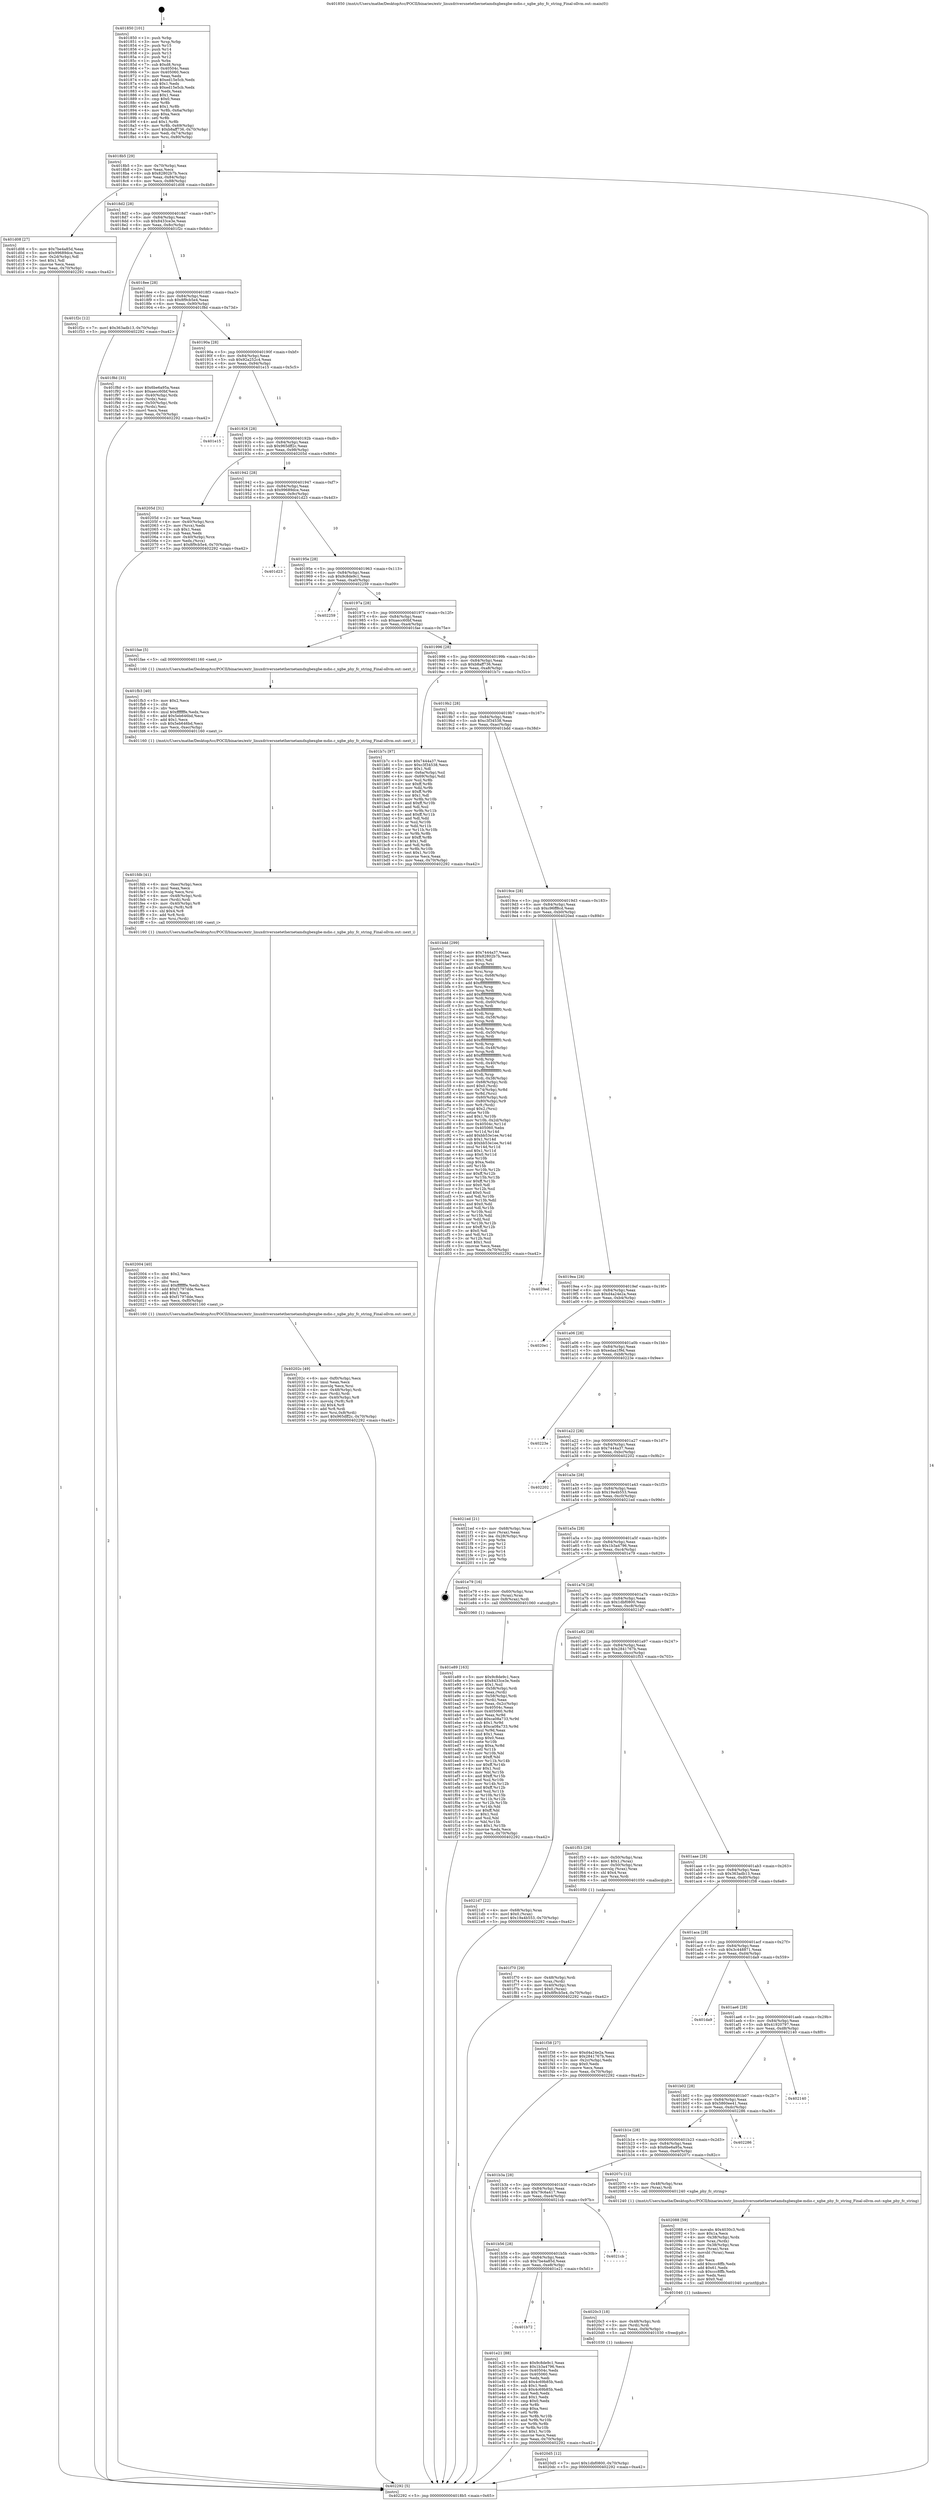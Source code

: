 digraph "0x401850" {
  label = "0x401850 (/mnt/c/Users/mathe/Desktop/tcc/POCII/binaries/extr_linuxdriversnetethernetamdxgbexgbe-mdio.c_xgbe_phy_fc_string_Final-ollvm.out::main(0))"
  labelloc = "t"
  node[shape=record]

  Entry [label="",width=0.3,height=0.3,shape=circle,fillcolor=black,style=filled]
  "0x4018b5" [label="{
     0x4018b5 [29]\l
     | [instrs]\l
     &nbsp;&nbsp;0x4018b5 \<+3\>: mov -0x70(%rbp),%eax\l
     &nbsp;&nbsp;0x4018b8 \<+2\>: mov %eax,%ecx\l
     &nbsp;&nbsp;0x4018ba \<+6\>: sub $0x82802b7b,%ecx\l
     &nbsp;&nbsp;0x4018c0 \<+6\>: mov %eax,-0x84(%rbp)\l
     &nbsp;&nbsp;0x4018c6 \<+6\>: mov %ecx,-0x88(%rbp)\l
     &nbsp;&nbsp;0x4018cc \<+6\>: je 0000000000401d08 \<main+0x4b8\>\l
  }"]
  "0x401d08" [label="{
     0x401d08 [27]\l
     | [instrs]\l
     &nbsp;&nbsp;0x401d08 \<+5\>: mov $0x7be4a85d,%eax\l
     &nbsp;&nbsp;0x401d0d \<+5\>: mov $0x99689dce,%ecx\l
     &nbsp;&nbsp;0x401d12 \<+3\>: mov -0x2d(%rbp),%dl\l
     &nbsp;&nbsp;0x401d15 \<+3\>: test $0x1,%dl\l
     &nbsp;&nbsp;0x401d18 \<+3\>: cmovne %ecx,%eax\l
     &nbsp;&nbsp;0x401d1b \<+3\>: mov %eax,-0x70(%rbp)\l
     &nbsp;&nbsp;0x401d1e \<+5\>: jmp 0000000000402292 \<main+0xa42\>\l
  }"]
  "0x4018d2" [label="{
     0x4018d2 [28]\l
     | [instrs]\l
     &nbsp;&nbsp;0x4018d2 \<+5\>: jmp 00000000004018d7 \<main+0x87\>\l
     &nbsp;&nbsp;0x4018d7 \<+6\>: mov -0x84(%rbp),%eax\l
     &nbsp;&nbsp;0x4018dd \<+5\>: sub $0x8433ce3e,%eax\l
     &nbsp;&nbsp;0x4018e2 \<+6\>: mov %eax,-0x8c(%rbp)\l
     &nbsp;&nbsp;0x4018e8 \<+6\>: je 0000000000401f2c \<main+0x6dc\>\l
  }"]
  Exit [label="",width=0.3,height=0.3,shape=circle,fillcolor=black,style=filled,peripheries=2]
  "0x401f2c" [label="{
     0x401f2c [12]\l
     | [instrs]\l
     &nbsp;&nbsp;0x401f2c \<+7\>: movl $0x363adb13,-0x70(%rbp)\l
     &nbsp;&nbsp;0x401f33 \<+5\>: jmp 0000000000402292 \<main+0xa42\>\l
  }"]
  "0x4018ee" [label="{
     0x4018ee [28]\l
     | [instrs]\l
     &nbsp;&nbsp;0x4018ee \<+5\>: jmp 00000000004018f3 \<main+0xa3\>\l
     &nbsp;&nbsp;0x4018f3 \<+6\>: mov -0x84(%rbp),%eax\l
     &nbsp;&nbsp;0x4018f9 \<+5\>: sub $0x8f9cb5e4,%eax\l
     &nbsp;&nbsp;0x4018fe \<+6\>: mov %eax,-0x90(%rbp)\l
     &nbsp;&nbsp;0x401904 \<+6\>: je 0000000000401f8d \<main+0x73d\>\l
  }"]
  "0x4020d5" [label="{
     0x4020d5 [12]\l
     | [instrs]\l
     &nbsp;&nbsp;0x4020d5 \<+7\>: movl $0x1dbf0800,-0x70(%rbp)\l
     &nbsp;&nbsp;0x4020dc \<+5\>: jmp 0000000000402292 \<main+0xa42\>\l
  }"]
  "0x401f8d" [label="{
     0x401f8d [33]\l
     | [instrs]\l
     &nbsp;&nbsp;0x401f8d \<+5\>: mov $0x6be6a95a,%eax\l
     &nbsp;&nbsp;0x401f92 \<+5\>: mov $0xaecc60bf,%ecx\l
     &nbsp;&nbsp;0x401f97 \<+4\>: mov -0x40(%rbp),%rdx\l
     &nbsp;&nbsp;0x401f9b \<+2\>: mov (%rdx),%esi\l
     &nbsp;&nbsp;0x401f9d \<+4\>: mov -0x50(%rbp),%rdx\l
     &nbsp;&nbsp;0x401fa1 \<+2\>: cmp (%rdx),%esi\l
     &nbsp;&nbsp;0x401fa3 \<+3\>: cmovl %ecx,%eax\l
     &nbsp;&nbsp;0x401fa6 \<+3\>: mov %eax,-0x70(%rbp)\l
     &nbsp;&nbsp;0x401fa9 \<+5\>: jmp 0000000000402292 \<main+0xa42\>\l
  }"]
  "0x40190a" [label="{
     0x40190a [28]\l
     | [instrs]\l
     &nbsp;&nbsp;0x40190a \<+5\>: jmp 000000000040190f \<main+0xbf\>\l
     &nbsp;&nbsp;0x40190f \<+6\>: mov -0x84(%rbp),%eax\l
     &nbsp;&nbsp;0x401915 \<+5\>: sub $0x92a252c4,%eax\l
     &nbsp;&nbsp;0x40191a \<+6\>: mov %eax,-0x94(%rbp)\l
     &nbsp;&nbsp;0x401920 \<+6\>: je 0000000000401e15 \<main+0x5c5\>\l
  }"]
  "0x4020c3" [label="{
     0x4020c3 [18]\l
     | [instrs]\l
     &nbsp;&nbsp;0x4020c3 \<+4\>: mov -0x48(%rbp),%rdi\l
     &nbsp;&nbsp;0x4020c7 \<+3\>: mov (%rdi),%rdi\l
     &nbsp;&nbsp;0x4020ca \<+6\>: mov %eax,-0xf4(%rbp)\l
     &nbsp;&nbsp;0x4020d0 \<+5\>: call 0000000000401030 \<free@plt\>\l
     | [calls]\l
     &nbsp;&nbsp;0x401030 \{1\} (unknown)\l
  }"]
  "0x401e15" [label="{
     0x401e15\l
  }", style=dashed]
  "0x401926" [label="{
     0x401926 [28]\l
     | [instrs]\l
     &nbsp;&nbsp;0x401926 \<+5\>: jmp 000000000040192b \<main+0xdb\>\l
     &nbsp;&nbsp;0x40192b \<+6\>: mov -0x84(%rbp),%eax\l
     &nbsp;&nbsp;0x401931 \<+5\>: sub $0x965dff2c,%eax\l
     &nbsp;&nbsp;0x401936 \<+6\>: mov %eax,-0x98(%rbp)\l
     &nbsp;&nbsp;0x40193c \<+6\>: je 000000000040205d \<main+0x80d\>\l
  }"]
  "0x402088" [label="{
     0x402088 [59]\l
     | [instrs]\l
     &nbsp;&nbsp;0x402088 \<+10\>: movabs $0x4030c3,%rdi\l
     &nbsp;&nbsp;0x402092 \<+5\>: mov $0x1a,%ecx\l
     &nbsp;&nbsp;0x402097 \<+4\>: mov -0x38(%rbp),%rdx\l
     &nbsp;&nbsp;0x40209b \<+3\>: mov %rax,(%rdx)\l
     &nbsp;&nbsp;0x40209e \<+4\>: mov -0x38(%rbp),%rax\l
     &nbsp;&nbsp;0x4020a2 \<+3\>: mov (%rax),%rax\l
     &nbsp;&nbsp;0x4020a5 \<+3\>: movsbl (%rax),%eax\l
     &nbsp;&nbsp;0x4020a8 \<+1\>: cltd\l
     &nbsp;&nbsp;0x4020a9 \<+2\>: idiv %ecx\l
     &nbsp;&nbsp;0x4020ab \<+6\>: add $0xccc8ffb,%edx\l
     &nbsp;&nbsp;0x4020b1 \<+3\>: add $0x61,%edx\l
     &nbsp;&nbsp;0x4020b4 \<+6\>: sub $0xccc8ffb,%edx\l
     &nbsp;&nbsp;0x4020ba \<+2\>: mov %edx,%esi\l
     &nbsp;&nbsp;0x4020bc \<+2\>: mov $0x0,%al\l
     &nbsp;&nbsp;0x4020be \<+5\>: call 0000000000401040 \<printf@plt\>\l
     | [calls]\l
     &nbsp;&nbsp;0x401040 \{1\} (unknown)\l
  }"]
  "0x40205d" [label="{
     0x40205d [31]\l
     | [instrs]\l
     &nbsp;&nbsp;0x40205d \<+2\>: xor %eax,%eax\l
     &nbsp;&nbsp;0x40205f \<+4\>: mov -0x40(%rbp),%rcx\l
     &nbsp;&nbsp;0x402063 \<+2\>: mov (%rcx),%edx\l
     &nbsp;&nbsp;0x402065 \<+3\>: sub $0x1,%eax\l
     &nbsp;&nbsp;0x402068 \<+2\>: sub %eax,%edx\l
     &nbsp;&nbsp;0x40206a \<+4\>: mov -0x40(%rbp),%rcx\l
     &nbsp;&nbsp;0x40206e \<+2\>: mov %edx,(%rcx)\l
     &nbsp;&nbsp;0x402070 \<+7\>: movl $0x8f9cb5e4,-0x70(%rbp)\l
     &nbsp;&nbsp;0x402077 \<+5\>: jmp 0000000000402292 \<main+0xa42\>\l
  }"]
  "0x401942" [label="{
     0x401942 [28]\l
     | [instrs]\l
     &nbsp;&nbsp;0x401942 \<+5\>: jmp 0000000000401947 \<main+0xf7\>\l
     &nbsp;&nbsp;0x401947 \<+6\>: mov -0x84(%rbp),%eax\l
     &nbsp;&nbsp;0x40194d \<+5\>: sub $0x99689dce,%eax\l
     &nbsp;&nbsp;0x401952 \<+6\>: mov %eax,-0x9c(%rbp)\l
     &nbsp;&nbsp;0x401958 \<+6\>: je 0000000000401d23 \<main+0x4d3\>\l
  }"]
  "0x40202c" [label="{
     0x40202c [49]\l
     | [instrs]\l
     &nbsp;&nbsp;0x40202c \<+6\>: mov -0xf0(%rbp),%ecx\l
     &nbsp;&nbsp;0x402032 \<+3\>: imul %eax,%ecx\l
     &nbsp;&nbsp;0x402035 \<+3\>: movslq %ecx,%rsi\l
     &nbsp;&nbsp;0x402038 \<+4\>: mov -0x48(%rbp),%rdi\l
     &nbsp;&nbsp;0x40203c \<+3\>: mov (%rdi),%rdi\l
     &nbsp;&nbsp;0x40203f \<+4\>: mov -0x40(%rbp),%r8\l
     &nbsp;&nbsp;0x402043 \<+3\>: movslq (%r8),%r8\l
     &nbsp;&nbsp;0x402046 \<+4\>: shl $0x4,%r8\l
     &nbsp;&nbsp;0x40204a \<+3\>: add %r8,%rdi\l
     &nbsp;&nbsp;0x40204d \<+4\>: mov %rsi,0x8(%rdi)\l
     &nbsp;&nbsp;0x402051 \<+7\>: movl $0x965dff2c,-0x70(%rbp)\l
     &nbsp;&nbsp;0x402058 \<+5\>: jmp 0000000000402292 \<main+0xa42\>\l
  }"]
  "0x401d23" [label="{
     0x401d23\l
  }", style=dashed]
  "0x40195e" [label="{
     0x40195e [28]\l
     | [instrs]\l
     &nbsp;&nbsp;0x40195e \<+5\>: jmp 0000000000401963 \<main+0x113\>\l
     &nbsp;&nbsp;0x401963 \<+6\>: mov -0x84(%rbp),%eax\l
     &nbsp;&nbsp;0x401969 \<+5\>: sub $0x9c8de9c1,%eax\l
     &nbsp;&nbsp;0x40196e \<+6\>: mov %eax,-0xa0(%rbp)\l
     &nbsp;&nbsp;0x401974 \<+6\>: je 0000000000402259 \<main+0xa09\>\l
  }"]
  "0x402004" [label="{
     0x402004 [40]\l
     | [instrs]\l
     &nbsp;&nbsp;0x402004 \<+5\>: mov $0x2,%ecx\l
     &nbsp;&nbsp;0x402009 \<+1\>: cltd\l
     &nbsp;&nbsp;0x40200a \<+2\>: idiv %ecx\l
     &nbsp;&nbsp;0x40200c \<+6\>: imul $0xfffffffe,%edx,%ecx\l
     &nbsp;&nbsp;0x402012 \<+6\>: add $0xf1797dde,%ecx\l
     &nbsp;&nbsp;0x402018 \<+3\>: add $0x1,%ecx\l
     &nbsp;&nbsp;0x40201b \<+6\>: sub $0xf1797dde,%ecx\l
     &nbsp;&nbsp;0x402021 \<+6\>: mov %ecx,-0xf0(%rbp)\l
     &nbsp;&nbsp;0x402027 \<+5\>: call 0000000000401160 \<next_i\>\l
     | [calls]\l
     &nbsp;&nbsp;0x401160 \{1\} (/mnt/c/Users/mathe/Desktop/tcc/POCII/binaries/extr_linuxdriversnetethernetamdxgbexgbe-mdio.c_xgbe_phy_fc_string_Final-ollvm.out::next_i)\l
  }"]
  "0x402259" [label="{
     0x402259\l
  }", style=dashed]
  "0x40197a" [label="{
     0x40197a [28]\l
     | [instrs]\l
     &nbsp;&nbsp;0x40197a \<+5\>: jmp 000000000040197f \<main+0x12f\>\l
     &nbsp;&nbsp;0x40197f \<+6\>: mov -0x84(%rbp),%eax\l
     &nbsp;&nbsp;0x401985 \<+5\>: sub $0xaecc60bf,%eax\l
     &nbsp;&nbsp;0x40198a \<+6\>: mov %eax,-0xa4(%rbp)\l
     &nbsp;&nbsp;0x401990 \<+6\>: je 0000000000401fae \<main+0x75e\>\l
  }"]
  "0x401fdb" [label="{
     0x401fdb [41]\l
     | [instrs]\l
     &nbsp;&nbsp;0x401fdb \<+6\>: mov -0xec(%rbp),%ecx\l
     &nbsp;&nbsp;0x401fe1 \<+3\>: imul %eax,%ecx\l
     &nbsp;&nbsp;0x401fe4 \<+3\>: movslq %ecx,%rsi\l
     &nbsp;&nbsp;0x401fe7 \<+4\>: mov -0x48(%rbp),%rdi\l
     &nbsp;&nbsp;0x401feb \<+3\>: mov (%rdi),%rdi\l
     &nbsp;&nbsp;0x401fee \<+4\>: mov -0x40(%rbp),%r8\l
     &nbsp;&nbsp;0x401ff2 \<+3\>: movslq (%r8),%r8\l
     &nbsp;&nbsp;0x401ff5 \<+4\>: shl $0x4,%r8\l
     &nbsp;&nbsp;0x401ff9 \<+3\>: add %r8,%rdi\l
     &nbsp;&nbsp;0x401ffc \<+3\>: mov %rsi,(%rdi)\l
     &nbsp;&nbsp;0x401fff \<+5\>: call 0000000000401160 \<next_i\>\l
     | [calls]\l
     &nbsp;&nbsp;0x401160 \{1\} (/mnt/c/Users/mathe/Desktop/tcc/POCII/binaries/extr_linuxdriversnetethernetamdxgbexgbe-mdio.c_xgbe_phy_fc_string_Final-ollvm.out::next_i)\l
  }"]
  "0x401fae" [label="{
     0x401fae [5]\l
     | [instrs]\l
     &nbsp;&nbsp;0x401fae \<+5\>: call 0000000000401160 \<next_i\>\l
     | [calls]\l
     &nbsp;&nbsp;0x401160 \{1\} (/mnt/c/Users/mathe/Desktop/tcc/POCII/binaries/extr_linuxdriversnetethernetamdxgbexgbe-mdio.c_xgbe_phy_fc_string_Final-ollvm.out::next_i)\l
  }"]
  "0x401996" [label="{
     0x401996 [28]\l
     | [instrs]\l
     &nbsp;&nbsp;0x401996 \<+5\>: jmp 000000000040199b \<main+0x14b\>\l
     &nbsp;&nbsp;0x40199b \<+6\>: mov -0x84(%rbp),%eax\l
     &nbsp;&nbsp;0x4019a1 \<+5\>: sub $0xb8aff736,%eax\l
     &nbsp;&nbsp;0x4019a6 \<+6\>: mov %eax,-0xa8(%rbp)\l
     &nbsp;&nbsp;0x4019ac \<+6\>: je 0000000000401b7c \<main+0x32c\>\l
  }"]
  "0x401fb3" [label="{
     0x401fb3 [40]\l
     | [instrs]\l
     &nbsp;&nbsp;0x401fb3 \<+5\>: mov $0x2,%ecx\l
     &nbsp;&nbsp;0x401fb8 \<+1\>: cltd\l
     &nbsp;&nbsp;0x401fb9 \<+2\>: idiv %ecx\l
     &nbsp;&nbsp;0x401fbb \<+6\>: imul $0xfffffffe,%edx,%ecx\l
     &nbsp;&nbsp;0x401fc1 \<+6\>: add $0x5eb646bd,%ecx\l
     &nbsp;&nbsp;0x401fc7 \<+3\>: add $0x1,%ecx\l
     &nbsp;&nbsp;0x401fca \<+6\>: sub $0x5eb646bd,%ecx\l
     &nbsp;&nbsp;0x401fd0 \<+6\>: mov %ecx,-0xec(%rbp)\l
     &nbsp;&nbsp;0x401fd6 \<+5\>: call 0000000000401160 \<next_i\>\l
     | [calls]\l
     &nbsp;&nbsp;0x401160 \{1\} (/mnt/c/Users/mathe/Desktop/tcc/POCII/binaries/extr_linuxdriversnetethernetamdxgbexgbe-mdio.c_xgbe_phy_fc_string_Final-ollvm.out::next_i)\l
  }"]
  "0x401b7c" [label="{
     0x401b7c [97]\l
     | [instrs]\l
     &nbsp;&nbsp;0x401b7c \<+5\>: mov $0x7444a37,%eax\l
     &nbsp;&nbsp;0x401b81 \<+5\>: mov $0xc3f34538,%ecx\l
     &nbsp;&nbsp;0x401b86 \<+2\>: mov $0x1,%dl\l
     &nbsp;&nbsp;0x401b88 \<+4\>: mov -0x6a(%rbp),%sil\l
     &nbsp;&nbsp;0x401b8c \<+4\>: mov -0x69(%rbp),%dil\l
     &nbsp;&nbsp;0x401b90 \<+3\>: mov %sil,%r8b\l
     &nbsp;&nbsp;0x401b93 \<+4\>: xor $0xff,%r8b\l
     &nbsp;&nbsp;0x401b97 \<+3\>: mov %dil,%r9b\l
     &nbsp;&nbsp;0x401b9a \<+4\>: xor $0xff,%r9b\l
     &nbsp;&nbsp;0x401b9e \<+3\>: xor $0x1,%dl\l
     &nbsp;&nbsp;0x401ba1 \<+3\>: mov %r8b,%r10b\l
     &nbsp;&nbsp;0x401ba4 \<+4\>: and $0xff,%r10b\l
     &nbsp;&nbsp;0x401ba8 \<+3\>: and %dl,%sil\l
     &nbsp;&nbsp;0x401bab \<+3\>: mov %r9b,%r11b\l
     &nbsp;&nbsp;0x401bae \<+4\>: and $0xff,%r11b\l
     &nbsp;&nbsp;0x401bb2 \<+3\>: and %dl,%dil\l
     &nbsp;&nbsp;0x401bb5 \<+3\>: or %sil,%r10b\l
     &nbsp;&nbsp;0x401bb8 \<+3\>: or %dil,%r11b\l
     &nbsp;&nbsp;0x401bbb \<+3\>: xor %r11b,%r10b\l
     &nbsp;&nbsp;0x401bbe \<+3\>: or %r9b,%r8b\l
     &nbsp;&nbsp;0x401bc1 \<+4\>: xor $0xff,%r8b\l
     &nbsp;&nbsp;0x401bc5 \<+3\>: or $0x1,%dl\l
     &nbsp;&nbsp;0x401bc8 \<+3\>: and %dl,%r8b\l
     &nbsp;&nbsp;0x401bcb \<+3\>: or %r8b,%r10b\l
     &nbsp;&nbsp;0x401bce \<+4\>: test $0x1,%r10b\l
     &nbsp;&nbsp;0x401bd2 \<+3\>: cmovne %ecx,%eax\l
     &nbsp;&nbsp;0x401bd5 \<+3\>: mov %eax,-0x70(%rbp)\l
     &nbsp;&nbsp;0x401bd8 \<+5\>: jmp 0000000000402292 \<main+0xa42\>\l
  }"]
  "0x4019b2" [label="{
     0x4019b2 [28]\l
     | [instrs]\l
     &nbsp;&nbsp;0x4019b2 \<+5\>: jmp 00000000004019b7 \<main+0x167\>\l
     &nbsp;&nbsp;0x4019b7 \<+6\>: mov -0x84(%rbp),%eax\l
     &nbsp;&nbsp;0x4019bd \<+5\>: sub $0xc3f34538,%eax\l
     &nbsp;&nbsp;0x4019c2 \<+6\>: mov %eax,-0xac(%rbp)\l
     &nbsp;&nbsp;0x4019c8 \<+6\>: je 0000000000401bdd \<main+0x38d\>\l
  }"]
  "0x402292" [label="{
     0x402292 [5]\l
     | [instrs]\l
     &nbsp;&nbsp;0x402292 \<+5\>: jmp 00000000004018b5 \<main+0x65\>\l
  }"]
  "0x401850" [label="{
     0x401850 [101]\l
     | [instrs]\l
     &nbsp;&nbsp;0x401850 \<+1\>: push %rbp\l
     &nbsp;&nbsp;0x401851 \<+3\>: mov %rsp,%rbp\l
     &nbsp;&nbsp;0x401854 \<+2\>: push %r15\l
     &nbsp;&nbsp;0x401856 \<+2\>: push %r14\l
     &nbsp;&nbsp;0x401858 \<+2\>: push %r13\l
     &nbsp;&nbsp;0x40185a \<+2\>: push %r12\l
     &nbsp;&nbsp;0x40185c \<+1\>: push %rbx\l
     &nbsp;&nbsp;0x40185d \<+7\>: sub $0xd8,%rsp\l
     &nbsp;&nbsp;0x401864 \<+7\>: mov 0x40504c,%eax\l
     &nbsp;&nbsp;0x40186b \<+7\>: mov 0x405060,%ecx\l
     &nbsp;&nbsp;0x401872 \<+2\>: mov %eax,%edx\l
     &nbsp;&nbsp;0x401874 \<+6\>: add $0xed15e5cb,%edx\l
     &nbsp;&nbsp;0x40187a \<+3\>: sub $0x1,%edx\l
     &nbsp;&nbsp;0x40187d \<+6\>: sub $0xed15e5cb,%edx\l
     &nbsp;&nbsp;0x401883 \<+3\>: imul %edx,%eax\l
     &nbsp;&nbsp;0x401886 \<+3\>: and $0x1,%eax\l
     &nbsp;&nbsp;0x401889 \<+3\>: cmp $0x0,%eax\l
     &nbsp;&nbsp;0x40188c \<+4\>: sete %r8b\l
     &nbsp;&nbsp;0x401890 \<+4\>: and $0x1,%r8b\l
     &nbsp;&nbsp;0x401894 \<+4\>: mov %r8b,-0x6a(%rbp)\l
     &nbsp;&nbsp;0x401898 \<+3\>: cmp $0xa,%ecx\l
     &nbsp;&nbsp;0x40189b \<+4\>: setl %r8b\l
     &nbsp;&nbsp;0x40189f \<+4\>: and $0x1,%r8b\l
     &nbsp;&nbsp;0x4018a3 \<+4\>: mov %r8b,-0x69(%rbp)\l
     &nbsp;&nbsp;0x4018a7 \<+7\>: movl $0xb8aff736,-0x70(%rbp)\l
     &nbsp;&nbsp;0x4018ae \<+3\>: mov %edi,-0x74(%rbp)\l
     &nbsp;&nbsp;0x4018b1 \<+4\>: mov %rsi,-0x80(%rbp)\l
  }"]
  "0x401f70" [label="{
     0x401f70 [29]\l
     | [instrs]\l
     &nbsp;&nbsp;0x401f70 \<+4\>: mov -0x48(%rbp),%rdi\l
     &nbsp;&nbsp;0x401f74 \<+3\>: mov %rax,(%rdi)\l
     &nbsp;&nbsp;0x401f77 \<+4\>: mov -0x40(%rbp),%rax\l
     &nbsp;&nbsp;0x401f7b \<+6\>: movl $0x0,(%rax)\l
     &nbsp;&nbsp;0x401f81 \<+7\>: movl $0x8f9cb5e4,-0x70(%rbp)\l
     &nbsp;&nbsp;0x401f88 \<+5\>: jmp 0000000000402292 \<main+0xa42\>\l
  }"]
  "0x401bdd" [label="{
     0x401bdd [299]\l
     | [instrs]\l
     &nbsp;&nbsp;0x401bdd \<+5\>: mov $0x7444a37,%eax\l
     &nbsp;&nbsp;0x401be2 \<+5\>: mov $0x82802b7b,%ecx\l
     &nbsp;&nbsp;0x401be7 \<+2\>: mov $0x1,%dl\l
     &nbsp;&nbsp;0x401be9 \<+3\>: mov %rsp,%rsi\l
     &nbsp;&nbsp;0x401bec \<+4\>: add $0xfffffffffffffff0,%rsi\l
     &nbsp;&nbsp;0x401bf0 \<+3\>: mov %rsi,%rsp\l
     &nbsp;&nbsp;0x401bf3 \<+4\>: mov %rsi,-0x68(%rbp)\l
     &nbsp;&nbsp;0x401bf7 \<+3\>: mov %rsp,%rsi\l
     &nbsp;&nbsp;0x401bfa \<+4\>: add $0xfffffffffffffff0,%rsi\l
     &nbsp;&nbsp;0x401bfe \<+3\>: mov %rsi,%rsp\l
     &nbsp;&nbsp;0x401c01 \<+3\>: mov %rsp,%rdi\l
     &nbsp;&nbsp;0x401c04 \<+4\>: add $0xfffffffffffffff0,%rdi\l
     &nbsp;&nbsp;0x401c08 \<+3\>: mov %rdi,%rsp\l
     &nbsp;&nbsp;0x401c0b \<+4\>: mov %rdi,-0x60(%rbp)\l
     &nbsp;&nbsp;0x401c0f \<+3\>: mov %rsp,%rdi\l
     &nbsp;&nbsp;0x401c12 \<+4\>: add $0xfffffffffffffff0,%rdi\l
     &nbsp;&nbsp;0x401c16 \<+3\>: mov %rdi,%rsp\l
     &nbsp;&nbsp;0x401c19 \<+4\>: mov %rdi,-0x58(%rbp)\l
     &nbsp;&nbsp;0x401c1d \<+3\>: mov %rsp,%rdi\l
     &nbsp;&nbsp;0x401c20 \<+4\>: add $0xfffffffffffffff0,%rdi\l
     &nbsp;&nbsp;0x401c24 \<+3\>: mov %rdi,%rsp\l
     &nbsp;&nbsp;0x401c27 \<+4\>: mov %rdi,-0x50(%rbp)\l
     &nbsp;&nbsp;0x401c2b \<+3\>: mov %rsp,%rdi\l
     &nbsp;&nbsp;0x401c2e \<+4\>: add $0xfffffffffffffff0,%rdi\l
     &nbsp;&nbsp;0x401c32 \<+3\>: mov %rdi,%rsp\l
     &nbsp;&nbsp;0x401c35 \<+4\>: mov %rdi,-0x48(%rbp)\l
     &nbsp;&nbsp;0x401c39 \<+3\>: mov %rsp,%rdi\l
     &nbsp;&nbsp;0x401c3c \<+4\>: add $0xfffffffffffffff0,%rdi\l
     &nbsp;&nbsp;0x401c40 \<+3\>: mov %rdi,%rsp\l
     &nbsp;&nbsp;0x401c43 \<+4\>: mov %rdi,-0x40(%rbp)\l
     &nbsp;&nbsp;0x401c47 \<+3\>: mov %rsp,%rdi\l
     &nbsp;&nbsp;0x401c4a \<+4\>: add $0xfffffffffffffff0,%rdi\l
     &nbsp;&nbsp;0x401c4e \<+3\>: mov %rdi,%rsp\l
     &nbsp;&nbsp;0x401c51 \<+4\>: mov %rdi,-0x38(%rbp)\l
     &nbsp;&nbsp;0x401c55 \<+4\>: mov -0x68(%rbp),%rdi\l
     &nbsp;&nbsp;0x401c59 \<+6\>: movl $0x0,(%rdi)\l
     &nbsp;&nbsp;0x401c5f \<+4\>: mov -0x74(%rbp),%r8d\l
     &nbsp;&nbsp;0x401c63 \<+3\>: mov %r8d,(%rsi)\l
     &nbsp;&nbsp;0x401c66 \<+4\>: mov -0x60(%rbp),%rdi\l
     &nbsp;&nbsp;0x401c6a \<+4\>: mov -0x80(%rbp),%r9\l
     &nbsp;&nbsp;0x401c6e \<+3\>: mov %r9,(%rdi)\l
     &nbsp;&nbsp;0x401c71 \<+3\>: cmpl $0x2,(%rsi)\l
     &nbsp;&nbsp;0x401c74 \<+4\>: setne %r10b\l
     &nbsp;&nbsp;0x401c78 \<+4\>: and $0x1,%r10b\l
     &nbsp;&nbsp;0x401c7c \<+4\>: mov %r10b,-0x2d(%rbp)\l
     &nbsp;&nbsp;0x401c80 \<+8\>: mov 0x40504c,%r11d\l
     &nbsp;&nbsp;0x401c88 \<+7\>: mov 0x405060,%ebx\l
     &nbsp;&nbsp;0x401c8f \<+3\>: mov %r11d,%r14d\l
     &nbsp;&nbsp;0x401c92 \<+7\>: add $0xbb53e1ee,%r14d\l
     &nbsp;&nbsp;0x401c99 \<+4\>: sub $0x1,%r14d\l
     &nbsp;&nbsp;0x401c9d \<+7\>: sub $0xbb53e1ee,%r14d\l
     &nbsp;&nbsp;0x401ca4 \<+4\>: imul %r14d,%r11d\l
     &nbsp;&nbsp;0x401ca8 \<+4\>: and $0x1,%r11d\l
     &nbsp;&nbsp;0x401cac \<+4\>: cmp $0x0,%r11d\l
     &nbsp;&nbsp;0x401cb0 \<+4\>: sete %r10b\l
     &nbsp;&nbsp;0x401cb4 \<+3\>: cmp $0xa,%ebx\l
     &nbsp;&nbsp;0x401cb7 \<+4\>: setl %r15b\l
     &nbsp;&nbsp;0x401cbb \<+3\>: mov %r10b,%r12b\l
     &nbsp;&nbsp;0x401cbe \<+4\>: xor $0xff,%r12b\l
     &nbsp;&nbsp;0x401cc2 \<+3\>: mov %r15b,%r13b\l
     &nbsp;&nbsp;0x401cc5 \<+4\>: xor $0xff,%r13b\l
     &nbsp;&nbsp;0x401cc9 \<+3\>: xor $0x0,%dl\l
     &nbsp;&nbsp;0x401ccc \<+3\>: mov %r12b,%sil\l
     &nbsp;&nbsp;0x401ccf \<+4\>: and $0x0,%sil\l
     &nbsp;&nbsp;0x401cd3 \<+3\>: and %dl,%r10b\l
     &nbsp;&nbsp;0x401cd6 \<+3\>: mov %r13b,%dil\l
     &nbsp;&nbsp;0x401cd9 \<+4\>: and $0x0,%dil\l
     &nbsp;&nbsp;0x401cdd \<+3\>: and %dl,%r15b\l
     &nbsp;&nbsp;0x401ce0 \<+3\>: or %r10b,%sil\l
     &nbsp;&nbsp;0x401ce3 \<+3\>: or %r15b,%dil\l
     &nbsp;&nbsp;0x401ce6 \<+3\>: xor %dil,%sil\l
     &nbsp;&nbsp;0x401ce9 \<+3\>: or %r13b,%r12b\l
     &nbsp;&nbsp;0x401cec \<+4\>: xor $0xff,%r12b\l
     &nbsp;&nbsp;0x401cf0 \<+3\>: or $0x0,%dl\l
     &nbsp;&nbsp;0x401cf3 \<+3\>: and %dl,%r12b\l
     &nbsp;&nbsp;0x401cf6 \<+3\>: or %r12b,%sil\l
     &nbsp;&nbsp;0x401cf9 \<+4\>: test $0x1,%sil\l
     &nbsp;&nbsp;0x401cfd \<+3\>: cmovne %ecx,%eax\l
     &nbsp;&nbsp;0x401d00 \<+3\>: mov %eax,-0x70(%rbp)\l
     &nbsp;&nbsp;0x401d03 \<+5\>: jmp 0000000000402292 \<main+0xa42\>\l
  }"]
  "0x4019ce" [label="{
     0x4019ce [28]\l
     | [instrs]\l
     &nbsp;&nbsp;0x4019ce \<+5\>: jmp 00000000004019d3 \<main+0x183\>\l
     &nbsp;&nbsp;0x4019d3 \<+6\>: mov -0x84(%rbp),%eax\l
     &nbsp;&nbsp;0x4019d9 \<+5\>: sub $0xc96ff8cd,%eax\l
     &nbsp;&nbsp;0x4019de \<+6\>: mov %eax,-0xb0(%rbp)\l
     &nbsp;&nbsp;0x4019e4 \<+6\>: je 00000000004020ed \<main+0x89d\>\l
  }"]
  "0x401e89" [label="{
     0x401e89 [163]\l
     | [instrs]\l
     &nbsp;&nbsp;0x401e89 \<+5\>: mov $0x9c8de9c1,%ecx\l
     &nbsp;&nbsp;0x401e8e \<+5\>: mov $0x8433ce3e,%edx\l
     &nbsp;&nbsp;0x401e93 \<+3\>: mov $0x1,%sil\l
     &nbsp;&nbsp;0x401e96 \<+4\>: mov -0x58(%rbp),%rdi\l
     &nbsp;&nbsp;0x401e9a \<+2\>: mov %eax,(%rdi)\l
     &nbsp;&nbsp;0x401e9c \<+4\>: mov -0x58(%rbp),%rdi\l
     &nbsp;&nbsp;0x401ea0 \<+2\>: mov (%rdi),%eax\l
     &nbsp;&nbsp;0x401ea2 \<+3\>: mov %eax,-0x2c(%rbp)\l
     &nbsp;&nbsp;0x401ea5 \<+7\>: mov 0x40504c,%eax\l
     &nbsp;&nbsp;0x401eac \<+8\>: mov 0x405060,%r8d\l
     &nbsp;&nbsp;0x401eb4 \<+3\>: mov %eax,%r9d\l
     &nbsp;&nbsp;0x401eb7 \<+7\>: add $0xca08a733,%r9d\l
     &nbsp;&nbsp;0x401ebe \<+4\>: sub $0x1,%r9d\l
     &nbsp;&nbsp;0x401ec2 \<+7\>: sub $0xca08a733,%r9d\l
     &nbsp;&nbsp;0x401ec9 \<+4\>: imul %r9d,%eax\l
     &nbsp;&nbsp;0x401ecd \<+3\>: and $0x1,%eax\l
     &nbsp;&nbsp;0x401ed0 \<+3\>: cmp $0x0,%eax\l
     &nbsp;&nbsp;0x401ed3 \<+4\>: sete %r10b\l
     &nbsp;&nbsp;0x401ed7 \<+4\>: cmp $0xa,%r8d\l
     &nbsp;&nbsp;0x401edb \<+4\>: setl %r11b\l
     &nbsp;&nbsp;0x401edf \<+3\>: mov %r10b,%bl\l
     &nbsp;&nbsp;0x401ee2 \<+3\>: xor $0xff,%bl\l
     &nbsp;&nbsp;0x401ee5 \<+3\>: mov %r11b,%r14b\l
     &nbsp;&nbsp;0x401ee8 \<+4\>: xor $0xff,%r14b\l
     &nbsp;&nbsp;0x401eec \<+4\>: xor $0x1,%sil\l
     &nbsp;&nbsp;0x401ef0 \<+3\>: mov %bl,%r15b\l
     &nbsp;&nbsp;0x401ef3 \<+4\>: and $0xff,%r15b\l
     &nbsp;&nbsp;0x401ef7 \<+3\>: and %sil,%r10b\l
     &nbsp;&nbsp;0x401efa \<+3\>: mov %r14b,%r12b\l
     &nbsp;&nbsp;0x401efd \<+4\>: and $0xff,%r12b\l
     &nbsp;&nbsp;0x401f01 \<+3\>: and %sil,%r11b\l
     &nbsp;&nbsp;0x401f04 \<+3\>: or %r10b,%r15b\l
     &nbsp;&nbsp;0x401f07 \<+3\>: or %r11b,%r12b\l
     &nbsp;&nbsp;0x401f0a \<+3\>: xor %r12b,%r15b\l
     &nbsp;&nbsp;0x401f0d \<+3\>: or %r14b,%bl\l
     &nbsp;&nbsp;0x401f10 \<+3\>: xor $0xff,%bl\l
     &nbsp;&nbsp;0x401f13 \<+4\>: or $0x1,%sil\l
     &nbsp;&nbsp;0x401f17 \<+3\>: and %sil,%bl\l
     &nbsp;&nbsp;0x401f1a \<+3\>: or %bl,%r15b\l
     &nbsp;&nbsp;0x401f1d \<+4\>: test $0x1,%r15b\l
     &nbsp;&nbsp;0x401f21 \<+3\>: cmovne %edx,%ecx\l
     &nbsp;&nbsp;0x401f24 \<+3\>: mov %ecx,-0x70(%rbp)\l
     &nbsp;&nbsp;0x401f27 \<+5\>: jmp 0000000000402292 \<main+0xa42\>\l
  }"]
  "0x401b72" [label="{
     0x401b72\l
  }", style=dashed]
  "0x4020ed" [label="{
     0x4020ed\l
  }", style=dashed]
  "0x4019ea" [label="{
     0x4019ea [28]\l
     | [instrs]\l
     &nbsp;&nbsp;0x4019ea \<+5\>: jmp 00000000004019ef \<main+0x19f\>\l
     &nbsp;&nbsp;0x4019ef \<+6\>: mov -0x84(%rbp),%eax\l
     &nbsp;&nbsp;0x4019f5 \<+5\>: sub $0xd4a24e2a,%eax\l
     &nbsp;&nbsp;0x4019fa \<+6\>: mov %eax,-0xb4(%rbp)\l
     &nbsp;&nbsp;0x401a00 \<+6\>: je 00000000004020e1 \<main+0x891\>\l
  }"]
  "0x401e21" [label="{
     0x401e21 [88]\l
     | [instrs]\l
     &nbsp;&nbsp;0x401e21 \<+5\>: mov $0x9c8de9c1,%eax\l
     &nbsp;&nbsp;0x401e26 \<+5\>: mov $0x1b3a4796,%ecx\l
     &nbsp;&nbsp;0x401e2b \<+7\>: mov 0x40504c,%edx\l
     &nbsp;&nbsp;0x401e32 \<+7\>: mov 0x405060,%esi\l
     &nbsp;&nbsp;0x401e39 \<+2\>: mov %edx,%edi\l
     &nbsp;&nbsp;0x401e3b \<+6\>: add $0x4c69b85b,%edi\l
     &nbsp;&nbsp;0x401e41 \<+3\>: sub $0x1,%edi\l
     &nbsp;&nbsp;0x401e44 \<+6\>: sub $0x4c69b85b,%edi\l
     &nbsp;&nbsp;0x401e4a \<+3\>: imul %edi,%edx\l
     &nbsp;&nbsp;0x401e4d \<+3\>: and $0x1,%edx\l
     &nbsp;&nbsp;0x401e50 \<+3\>: cmp $0x0,%edx\l
     &nbsp;&nbsp;0x401e53 \<+4\>: sete %r8b\l
     &nbsp;&nbsp;0x401e57 \<+3\>: cmp $0xa,%esi\l
     &nbsp;&nbsp;0x401e5a \<+4\>: setl %r9b\l
     &nbsp;&nbsp;0x401e5e \<+3\>: mov %r8b,%r10b\l
     &nbsp;&nbsp;0x401e61 \<+3\>: and %r9b,%r10b\l
     &nbsp;&nbsp;0x401e64 \<+3\>: xor %r9b,%r8b\l
     &nbsp;&nbsp;0x401e67 \<+3\>: or %r8b,%r10b\l
     &nbsp;&nbsp;0x401e6a \<+4\>: test $0x1,%r10b\l
     &nbsp;&nbsp;0x401e6e \<+3\>: cmovne %ecx,%eax\l
     &nbsp;&nbsp;0x401e71 \<+3\>: mov %eax,-0x70(%rbp)\l
     &nbsp;&nbsp;0x401e74 \<+5\>: jmp 0000000000402292 \<main+0xa42\>\l
  }"]
  "0x4020e1" [label="{
     0x4020e1\l
  }", style=dashed]
  "0x401a06" [label="{
     0x401a06 [28]\l
     | [instrs]\l
     &nbsp;&nbsp;0x401a06 \<+5\>: jmp 0000000000401a0b \<main+0x1bb\>\l
     &nbsp;&nbsp;0x401a0b \<+6\>: mov -0x84(%rbp),%eax\l
     &nbsp;&nbsp;0x401a11 \<+5\>: sub $0xedaa1f9d,%eax\l
     &nbsp;&nbsp;0x401a16 \<+6\>: mov %eax,-0xb8(%rbp)\l
     &nbsp;&nbsp;0x401a1c \<+6\>: je 000000000040223e \<main+0x9ee\>\l
  }"]
  "0x401b56" [label="{
     0x401b56 [28]\l
     | [instrs]\l
     &nbsp;&nbsp;0x401b56 \<+5\>: jmp 0000000000401b5b \<main+0x30b\>\l
     &nbsp;&nbsp;0x401b5b \<+6\>: mov -0x84(%rbp),%eax\l
     &nbsp;&nbsp;0x401b61 \<+5\>: sub $0x7be4a85d,%eax\l
     &nbsp;&nbsp;0x401b66 \<+6\>: mov %eax,-0xe8(%rbp)\l
     &nbsp;&nbsp;0x401b6c \<+6\>: je 0000000000401e21 \<main+0x5d1\>\l
  }"]
  "0x40223e" [label="{
     0x40223e\l
  }", style=dashed]
  "0x401a22" [label="{
     0x401a22 [28]\l
     | [instrs]\l
     &nbsp;&nbsp;0x401a22 \<+5\>: jmp 0000000000401a27 \<main+0x1d7\>\l
     &nbsp;&nbsp;0x401a27 \<+6\>: mov -0x84(%rbp),%eax\l
     &nbsp;&nbsp;0x401a2d \<+5\>: sub $0x7444a37,%eax\l
     &nbsp;&nbsp;0x401a32 \<+6\>: mov %eax,-0xbc(%rbp)\l
     &nbsp;&nbsp;0x401a38 \<+6\>: je 0000000000402202 \<main+0x9b2\>\l
  }"]
  "0x4021cb" [label="{
     0x4021cb\l
  }", style=dashed]
  "0x402202" [label="{
     0x402202\l
  }", style=dashed]
  "0x401a3e" [label="{
     0x401a3e [28]\l
     | [instrs]\l
     &nbsp;&nbsp;0x401a3e \<+5\>: jmp 0000000000401a43 \<main+0x1f3\>\l
     &nbsp;&nbsp;0x401a43 \<+6\>: mov -0x84(%rbp),%eax\l
     &nbsp;&nbsp;0x401a49 \<+5\>: sub $0x19a4b553,%eax\l
     &nbsp;&nbsp;0x401a4e \<+6\>: mov %eax,-0xc0(%rbp)\l
     &nbsp;&nbsp;0x401a54 \<+6\>: je 00000000004021ed \<main+0x99d\>\l
  }"]
  "0x401b3a" [label="{
     0x401b3a [28]\l
     | [instrs]\l
     &nbsp;&nbsp;0x401b3a \<+5\>: jmp 0000000000401b3f \<main+0x2ef\>\l
     &nbsp;&nbsp;0x401b3f \<+6\>: mov -0x84(%rbp),%eax\l
     &nbsp;&nbsp;0x401b45 \<+5\>: sub $0x79c6a417,%eax\l
     &nbsp;&nbsp;0x401b4a \<+6\>: mov %eax,-0xe4(%rbp)\l
     &nbsp;&nbsp;0x401b50 \<+6\>: je 00000000004021cb \<main+0x97b\>\l
  }"]
  "0x4021ed" [label="{
     0x4021ed [21]\l
     | [instrs]\l
     &nbsp;&nbsp;0x4021ed \<+4\>: mov -0x68(%rbp),%rax\l
     &nbsp;&nbsp;0x4021f1 \<+2\>: mov (%rax),%eax\l
     &nbsp;&nbsp;0x4021f3 \<+4\>: lea -0x28(%rbp),%rsp\l
     &nbsp;&nbsp;0x4021f7 \<+1\>: pop %rbx\l
     &nbsp;&nbsp;0x4021f8 \<+2\>: pop %r12\l
     &nbsp;&nbsp;0x4021fa \<+2\>: pop %r13\l
     &nbsp;&nbsp;0x4021fc \<+2\>: pop %r14\l
     &nbsp;&nbsp;0x4021fe \<+2\>: pop %r15\l
     &nbsp;&nbsp;0x402200 \<+1\>: pop %rbp\l
     &nbsp;&nbsp;0x402201 \<+1\>: ret\l
  }"]
  "0x401a5a" [label="{
     0x401a5a [28]\l
     | [instrs]\l
     &nbsp;&nbsp;0x401a5a \<+5\>: jmp 0000000000401a5f \<main+0x20f\>\l
     &nbsp;&nbsp;0x401a5f \<+6\>: mov -0x84(%rbp),%eax\l
     &nbsp;&nbsp;0x401a65 \<+5\>: sub $0x1b3a4796,%eax\l
     &nbsp;&nbsp;0x401a6a \<+6\>: mov %eax,-0xc4(%rbp)\l
     &nbsp;&nbsp;0x401a70 \<+6\>: je 0000000000401e79 \<main+0x629\>\l
  }"]
  "0x40207c" [label="{
     0x40207c [12]\l
     | [instrs]\l
     &nbsp;&nbsp;0x40207c \<+4\>: mov -0x48(%rbp),%rax\l
     &nbsp;&nbsp;0x402080 \<+3\>: mov (%rax),%rdi\l
     &nbsp;&nbsp;0x402083 \<+5\>: call 0000000000401240 \<xgbe_phy_fc_string\>\l
     | [calls]\l
     &nbsp;&nbsp;0x401240 \{1\} (/mnt/c/Users/mathe/Desktop/tcc/POCII/binaries/extr_linuxdriversnetethernetamdxgbexgbe-mdio.c_xgbe_phy_fc_string_Final-ollvm.out::xgbe_phy_fc_string)\l
  }"]
  "0x401e79" [label="{
     0x401e79 [16]\l
     | [instrs]\l
     &nbsp;&nbsp;0x401e79 \<+4\>: mov -0x60(%rbp),%rax\l
     &nbsp;&nbsp;0x401e7d \<+3\>: mov (%rax),%rax\l
     &nbsp;&nbsp;0x401e80 \<+4\>: mov 0x8(%rax),%rdi\l
     &nbsp;&nbsp;0x401e84 \<+5\>: call 0000000000401060 \<atoi@plt\>\l
     | [calls]\l
     &nbsp;&nbsp;0x401060 \{1\} (unknown)\l
  }"]
  "0x401a76" [label="{
     0x401a76 [28]\l
     | [instrs]\l
     &nbsp;&nbsp;0x401a76 \<+5\>: jmp 0000000000401a7b \<main+0x22b\>\l
     &nbsp;&nbsp;0x401a7b \<+6\>: mov -0x84(%rbp),%eax\l
     &nbsp;&nbsp;0x401a81 \<+5\>: sub $0x1dbf0800,%eax\l
     &nbsp;&nbsp;0x401a86 \<+6\>: mov %eax,-0xc8(%rbp)\l
     &nbsp;&nbsp;0x401a8c \<+6\>: je 00000000004021d7 \<main+0x987\>\l
  }"]
  "0x401b1e" [label="{
     0x401b1e [28]\l
     | [instrs]\l
     &nbsp;&nbsp;0x401b1e \<+5\>: jmp 0000000000401b23 \<main+0x2d3\>\l
     &nbsp;&nbsp;0x401b23 \<+6\>: mov -0x84(%rbp),%eax\l
     &nbsp;&nbsp;0x401b29 \<+5\>: sub $0x6be6a95a,%eax\l
     &nbsp;&nbsp;0x401b2e \<+6\>: mov %eax,-0xe0(%rbp)\l
     &nbsp;&nbsp;0x401b34 \<+6\>: je 000000000040207c \<main+0x82c\>\l
  }"]
  "0x4021d7" [label="{
     0x4021d7 [22]\l
     | [instrs]\l
     &nbsp;&nbsp;0x4021d7 \<+4\>: mov -0x68(%rbp),%rax\l
     &nbsp;&nbsp;0x4021db \<+6\>: movl $0x0,(%rax)\l
     &nbsp;&nbsp;0x4021e1 \<+7\>: movl $0x19a4b553,-0x70(%rbp)\l
     &nbsp;&nbsp;0x4021e8 \<+5\>: jmp 0000000000402292 \<main+0xa42\>\l
  }"]
  "0x401a92" [label="{
     0x401a92 [28]\l
     | [instrs]\l
     &nbsp;&nbsp;0x401a92 \<+5\>: jmp 0000000000401a97 \<main+0x247\>\l
     &nbsp;&nbsp;0x401a97 \<+6\>: mov -0x84(%rbp),%eax\l
     &nbsp;&nbsp;0x401a9d \<+5\>: sub $0x2841767b,%eax\l
     &nbsp;&nbsp;0x401aa2 \<+6\>: mov %eax,-0xcc(%rbp)\l
     &nbsp;&nbsp;0x401aa8 \<+6\>: je 0000000000401f53 \<main+0x703\>\l
  }"]
  "0x402286" [label="{
     0x402286\l
  }", style=dashed]
  "0x401f53" [label="{
     0x401f53 [29]\l
     | [instrs]\l
     &nbsp;&nbsp;0x401f53 \<+4\>: mov -0x50(%rbp),%rax\l
     &nbsp;&nbsp;0x401f57 \<+6\>: movl $0x1,(%rax)\l
     &nbsp;&nbsp;0x401f5d \<+4\>: mov -0x50(%rbp),%rax\l
     &nbsp;&nbsp;0x401f61 \<+3\>: movslq (%rax),%rax\l
     &nbsp;&nbsp;0x401f64 \<+4\>: shl $0x4,%rax\l
     &nbsp;&nbsp;0x401f68 \<+3\>: mov %rax,%rdi\l
     &nbsp;&nbsp;0x401f6b \<+5\>: call 0000000000401050 \<malloc@plt\>\l
     | [calls]\l
     &nbsp;&nbsp;0x401050 \{1\} (unknown)\l
  }"]
  "0x401aae" [label="{
     0x401aae [28]\l
     | [instrs]\l
     &nbsp;&nbsp;0x401aae \<+5\>: jmp 0000000000401ab3 \<main+0x263\>\l
     &nbsp;&nbsp;0x401ab3 \<+6\>: mov -0x84(%rbp),%eax\l
     &nbsp;&nbsp;0x401ab9 \<+5\>: sub $0x363adb13,%eax\l
     &nbsp;&nbsp;0x401abe \<+6\>: mov %eax,-0xd0(%rbp)\l
     &nbsp;&nbsp;0x401ac4 \<+6\>: je 0000000000401f38 \<main+0x6e8\>\l
  }"]
  "0x401b02" [label="{
     0x401b02 [28]\l
     | [instrs]\l
     &nbsp;&nbsp;0x401b02 \<+5\>: jmp 0000000000401b07 \<main+0x2b7\>\l
     &nbsp;&nbsp;0x401b07 \<+6\>: mov -0x84(%rbp),%eax\l
     &nbsp;&nbsp;0x401b0d \<+5\>: sub $0x5860ee41,%eax\l
     &nbsp;&nbsp;0x401b12 \<+6\>: mov %eax,-0xdc(%rbp)\l
     &nbsp;&nbsp;0x401b18 \<+6\>: je 0000000000402286 \<main+0xa36\>\l
  }"]
  "0x401f38" [label="{
     0x401f38 [27]\l
     | [instrs]\l
     &nbsp;&nbsp;0x401f38 \<+5\>: mov $0xd4a24e2a,%eax\l
     &nbsp;&nbsp;0x401f3d \<+5\>: mov $0x2841767b,%ecx\l
     &nbsp;&nbsp;0x401f42 \<+3\>: mov -0x2c(%rbp),%edx\l
     &nbsp;&nbsp;0x401f45 \<+3\>: cmp $0x0,%edx\l
     &nbsp;&nbsp;0x401f48 \<+3\>: cmove %ecx,%eax\l
     &nbsp;&nbsp;0x401f4b \<+3\>: mov %eax,-0x70(%rbp)\l
     &nbsp;&nbsp;0x401f4e \<+5\>: jmp 0000000000402292 \<main+0xa42\>\l
  }"]
  "0x401aca" [label="{
     0x401aca [28]\l
     | [instrs]\l
     &nbsp;&nbsp;0x401aca \<+5\>: jmp 0000000000401acf \<main+0x27f\>\l
     &nbsp;&nbsp;0x401acf \<+6\>: mov -0x84(%rbp),%eax\l
     &nbsp;&nbsp;0x401ad5 \<+5\>: sub $0x3c448871,%eax\l
     &nbsp;&nbsp;0x401ada \<+6\>: mov %eax,-0xd4(%rbp)\l
     &nbsp;&nbsp;0x401ae0 \<+6\>: je 0000000000401da9 \<main+0x559\>\l
  }"]
  "0x402140" [label="{
     0x402140\l
  }", style=dashed]
  "0x401da9" [label="{
     0x401da9\l
  }", style=dashed]
  "0x401ae6" [label="{
     0x401ae6 [28]\l
     | [instrs]\l
     &nbsp;&nbsp;0x401ae6 \<+5\>: jmp 0000000000401aeb \<main+0x29b\>\l
     &nbsp;&nbsp;0x401aeb \<+6\>: mov -0x84(%rbp),%eax\l
     &nbsp;&nbsp;0x401af1 \<+5\>: sub $0x41920797,%eax\l
     &nbsp;&nbsp;0x401af6 \<+6\>: mov %eax,-0xd8(%rbp)\l
     &nbsp;&nbsp;0x401afc \<+6\>: je 0000000000402140 \<main+0x8f0\>\l
  }"]
  Entry -> "0x401850" [label=" 1"]
  "0x4018b5" -> "0x401d08" [label=" 1"]
  "0x4018b5" -> "0x4018d2" [label=" 14"]
  "0x4021ed" -> Exit [label=" 1"]
  "0x4018d2" -> "0x401f2c" [label=" 1"]
  "0x4018d2" -> "0x4018ee" [label=" 13"]
  "0x4021d7" -> "0x402292" [label=" 1"]
  "0x4018ee" -> "0x401f8d" [label=" 2"]
  "0x4018ee" -> "0x40190a" [label=" 11"]
  "0x4020d5" -> "0x402292" [label=" 1"]
  "0x40190a" -> "0x401e15" [label=" 0"]
  "0x40190a" -> "0x401926" [label=" 11"]
  "0x4020c3" -> "0x4020d5" [label=" 1"]
  "0x401926" -> "0x40205d" [label=" 1"]
  "0x401926" -> "0x401942" [label=" 10"]
  "0x402088" -> "0x4020c3" [label=" 1"]
  "0x401942" -> "0x401d23" [label=" 0"]
  "0x401942" -> "0x40195e" [label=" 10"]
  "0x40207c" -> "0x402088" [label=" 1"]
  "0x40195e" -> "0x402259" [label=" 0"]
  "0x40195e" -> "0x40197a" [label=" 10"]
  "0x40205d" -> "0x402292" [label=" 1"]
  "0x40197a" -> "0x401fae" [label=" 1"]
  "0x40197a" -> "0x401996" [label=" 9"]
  "0x40202c" -> "0x402292" [label=" 1"]
  "0x401996" -> "0x401b7c" [label=" 1"]
  "0x401996" -> "0x4019b2" [label=" 8"]
  "0x401b7c" -> "0x402292" [label=" 1"]
  "0x401850" -> "0x4018b5" [label=" 1"]
  "0x402292" -> "0x4018b5" [label=" 14"]
  "0x402004" -> "0x40202c" [label=" 1"]
  "0x4019b2" -> "0x401bdd" [label=" 1"]
  "0x4019b2" -> "0x4019ce" [label=" 7"]
  "0x401fdb" -> "0x402004" [label=" 1"]
  "0x401bdd" -> "0x402292" [label=" 1"]
  "0x401d08" -> "0x402292" [label=" 1"]
  "0x401fb3" -> "0x401fdb" [label=" 1"]
  "0x4019ce" -> "0x4020ed" [label=" 0"]
  "0x4019ce" -> "0x4019ea" [label=" 7"]
  "0x401fae" -> "0x401fb3" [label=" 1"]
  "0x4019ea" -> "0x4020e1" [label=" 0"]
  "0x4019ea" -> "0x401a06" [label=" 7"]
  "0x401f8d" -> "0x402292" [label=" 2"]
  "0x401a06" -> "0x40223e" [label=" 0"]
  "0x401a06" -> "0x401a22" [label=" 7"]
  "0x401f53" -> "0x401f70" [label=" 1"]
  "0x401a22" -> "0x402202" [label=" 0"]
  "0x401a22" -> "0x401a3e" [label=" 7"]
  "0x401f38" -> "0x402292" [label=" 1"]
  "0x401a3e" -> "0x4021ed" [label=" 1"]
  "0x401a3e" -> "0x401a5a" [label=" 6"]
  "0x401e89" -> "0x402292" [label=" 1"]
  "0x401a5a" -> "0x401e79" [label=" 1"]
  "0x401a5a" -> "0x401a76" [label=" 5"]
  "0x401e79" -> "0x401e89" [label=" 1"]
  "0x401a76" -> "0x4021d7" [label=" 1"]
  "0x401a76" -> "0x401a92" [label=" 4"]
  "0x401b56" -> "0x401b72" [label=" 0"]
  "0x401a92" -> "0x401f53" [label=" 1"]
  "0x401a92" -> "0x401aae" [label=" 3"]
  "0x401b56" -> "0x401e21" [label=" 1"]
  "0x401aae" -> "0x401f38" [label=" 1"]
  "0x401aae" -> "0x401aca" [label=" 2"]
  "0x401b3a" -> "0x401b56" [label=" 1"]
  "0x401aca" -> "0x401da9" [label=" 0"]
  "0x401aca" -> "0x401ae6" [label=" 2"]
  "0x401b3a" -> "0x4021cb" [label=" 0"]
  "0x401ae6" -> "0x402140" [label=" 0"]
  "0x401ae6" -> "0x401b02" [label=" 2"]
  "0x401f70" -> "0x402292" [label=" 1"]
  "0x401b02" -> "0x402286" [label=" 0"]
  "0x401b02" -> "0x401b1e" [label=" 2"]
  "0x401e21" -> "0x402292" [label=" 1"]
  "0x401b1e" -> "0x40207c" [label=" 1"]
  "0x401b1e" -> "0x401b3a" [label=" 1"]
  "0x401f2c" -> "0x402292" [label=" 1"]
}
